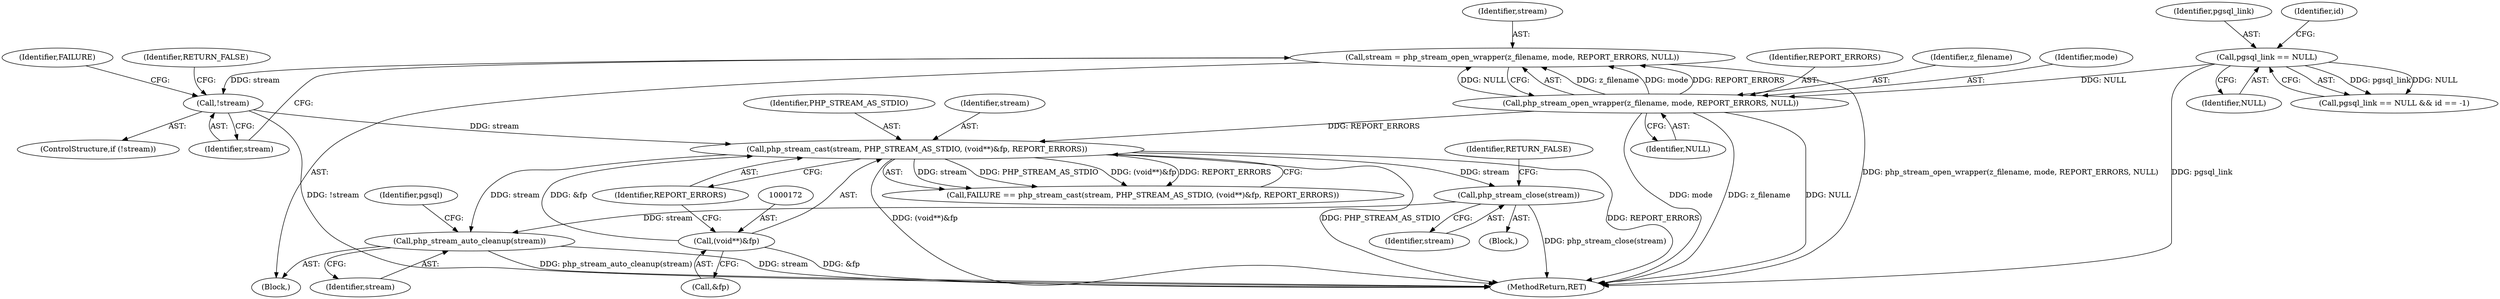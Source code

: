 digraph "0_php_4435b9142ff9813845d5c97ab29a5d637bedb257_4@API" {
"1000177" [label="(Call,php_stream_close(stream))"];
"1000168" [label="(Call,php_stream_cast(stream, PHP_STREAM_AS_STDIO, (void**)&fp, REPORT_ERRORS))"];
"1000161" [label="(Call,!stream)"];
"1000153" [label="(Call,stream = php_stream_open_wrapper(z_filename, mode, REPORT_ERRORS, NULL))"];
"1000155" [label="(Call,php_stream_open_wrapper(z_filename, mode, REPORT_ERRORS, NULL))"];
"1000144" [label="(Call,pgsql_link == NULL)"];
"1000171" [label="(Call,(void**)&fp)"];
"1000180" [label="(Call,php_stream_auto_cleanup(stream))"];
"1000183" [label="(Identifier,pgsql)"];
"1000175" [label="(Identifier,REPORT_ERRORS)"];
"1000170" [label="(Identifier,PHP_STREAM_AS_STDIO)"];
"1000161" [label="(Call,!stream)"];
"1000158" [label="(Identifier,REPORT_ERRORS)"];
"1000169" [label="(Identifier,stream)"];
"1000160" [label="(ControlStructure,if (!stream))"];
"1000159" [label="(Identifier,NULL)"];
"1000162" [label="(Identifier,stream)"];
"1000167" [label="(Identifier,FAILURE)"];
"1000156" [label="(Identifier,z_filename)"];
"1000157" [label="(Identifier,mode)"];
"1000180" [label="(Call,php_stream_auto_cleanup(stream))"];
"1000143" [label="(Call,pgsql_link == NULL && id == -1)"];
"1000171" [label="(Call,(void**)&fp)"];
"1000155" [label="(Call,php_stream_open_wrapper(z_filename, mode, REPORT_ERRORS, NULL))"];
"1000173" [label="(Call,&fp)"];
"1000144" [label="(Call,pgsql_link == NULL)"];
"1000102" [label="(Block,)"];
"1000153" [label="(Call,stream = php_stream_open_wrapper(z_filename, mode, REPORT_ERRORS, NULL))"];
"1000186" [label="(MethodReturn,RET)"];
"1000176" [label="(Block,)"];
"1000168" [label="(Call,php_stream_cast(stream, PHP_STREAM_AS_STDIO, (void**)&fp, REPORT_ERRORS))"];
"1000166" [label="(Call,FAILURE == php_stream_cast(stream, PHP_STREAM_AS_STDIO, (void**)&fp, REPORT_ERRORS))"];
"1000181" [label="(Identifier,stream)"];
"1000178" [label="(Identifier,stream)"];
"1000177" [label="(Call,php_stream_close(stream))"];
"1000164" [label="(Identifier,RETURN_FALSE)"];
"1000179" [label="(Identifier,RETURN_FALSE)"];
"1000146" [label="(Identifier,NULL)"];
"1000148" [label="(Identifier,id)"];
"1000154" [label="(Identifier,stream)"];
"1000145" [label="(Identifier,pgsql_link)"];
"1000177" -> "1000176"  [label="AST: "];
"1000177" -> "1000178"  [label="CFG: "];
"1000178" -> "1000177"  [label="AST: "];
"1000179" -> "1000177"  [label="CFG: "];
"1000177" -> "1000186"  [label="DDG: php_stream_close(stream)"];
"1000168" -> "1000177"  [label="DDG: stream"];
"1000177" -> "1000180"  [label="DDG: stream"];
"1000168" -> "1000166"  [label="AST: "];
"1000168" -> "1000175"  [label="CFG: "];
"1000169" -> "1000168"  [label="AST: "];
"1000170" -> "1000168"  [label="AST: "];
"1000171" -> "1000168"  [label="AST: "];
"1000175" -> "1000168"  [label="AST: "];
"1000166" -> "1000168"  [label="CFG: "];
"1000168" -> "1000186"  [label="DDG: (void**)&fp"];
"1000168" -> "1000186"  [label="DDG: PHP_STREAM_AS_STDIO"];
"1000168" -> "1000186"  [label="DDG: REPORT_ERRORS"];
"1000168" -> "1000166"  [label="DDG: stream"];
"1000168" -> "1000166"  [label="DDG: PHP_STREAM_AS_STDIO"];
"1000168" -> "1000166"  [label="DDG: (void**)&fp"];
"1000168" -> "1000166"  [label="DDG: REPORT_ERRORS"];
"1000161" -> "1000168"  [label="DDG: stream"];
"1000171" -> "1000168"  [label="DDG: &fp"];
"1000155" -> "1000168"  [label="DDG: REPORT_ERRORS"];
"1000168" -> "1000180"  [label="DDG: stream"];
"1000161" -> "1000160"  [label="AST: "];
"1000161" -> "1000162"  [label="CFG: "];
"1000162" -> "1000161"  [label="AST: "];
"1000164" -> "1000161"  [label="CFG: "];
"1000167" -> "1000161"  [label="CFG: "];
"1000161" -> "1000186"  [label="DDG: !stream"];
"1000153" -> "1000161"  [label="DDG: stream"];
"1000153" -> "1000102"  [label="AST: "];
"1000153" -> "1000155"  [label="CFG: "];
"1000154" -> "1000153"  [label="AST: "];
"1000155" -> "1000153"  [label="AST: "];
"1000162" -> "1000153"  [label="CFG: "];
"1000153" -> "1000186"  [label="DDG: php_stream_open_wrapper(z_filename, mode, REPORT_ERRORS, NULL)"];
"1000155" -> "1000153"  [label="DDG: z_filename"];
"1000155" -> "1000153"  [label="DDG: mode"];
"1000155" -> "1000153"  [label="DDG: REPORT_ERRORS"];
"1000155" -> "1000153"  [label="DDG: NULL"];
"1000155" -> "1000159"  [label="CFG: "];
"1000156" -> "1000155"  [label="AST: "];
"1000157" -> "1000155"  [label="AST: "];
"1000158" -> "1000155"  [label="AST: "];
"1000159" -> "1000155"  [label="AST: "];
"1000155" -> "1000186"  [label="DDG: mode"];
"1000155" -> "1000186"  [label="DDG: z_filename"];
"1000155" -> "1000186"  [label="DDG: NULL"];
"1000144" -> "1000155"  [label="DDG: NULL"];
"1000144" -> "1000143"  [label="AST: "];
"1000144" -> "1000146"  [label="CFG: "];
"1000145" -> "1000144"  [label="AST: "];
"1000146" -> "1000144"  [label="AST: "];
"1000148" -> "1000144"  [label="CFG: "];
"1000143" -> "1000144"  [label="CFG: "];
"1000144" -> "1000186"  [label="DDG: pgsql_link"];
"1000144" -> "1000143"  [label="DDG: pgsql_link"];
"1000144" -> "1000143"  [label="DDG: NULL"];
"1000171" -> "1000173"  [label="CFG: "];
"1000172" -> "1000171"  [label="AST: "];
"1000173" -> "1000171"  [label="AST: "];
"1000175" -> "1000171"  [label="CFG: "];
"1000171" -> "1000186"  [label="DDG: &fp"];
"1000180" -> "1000102"  [label="AST: "];
"1000180" -> "1000181"  [label="CFG: "];
"1000181" -> "1000180"  [label="AST: "];
"1000183" -> "1000180"  [label="CFG: "];
"1000180" -> "1000186"  [label="DDG: stream"];
"1000180" -> "1000186"  [label="DDG: php_stream_auto_cleanup(stream)"];
}
